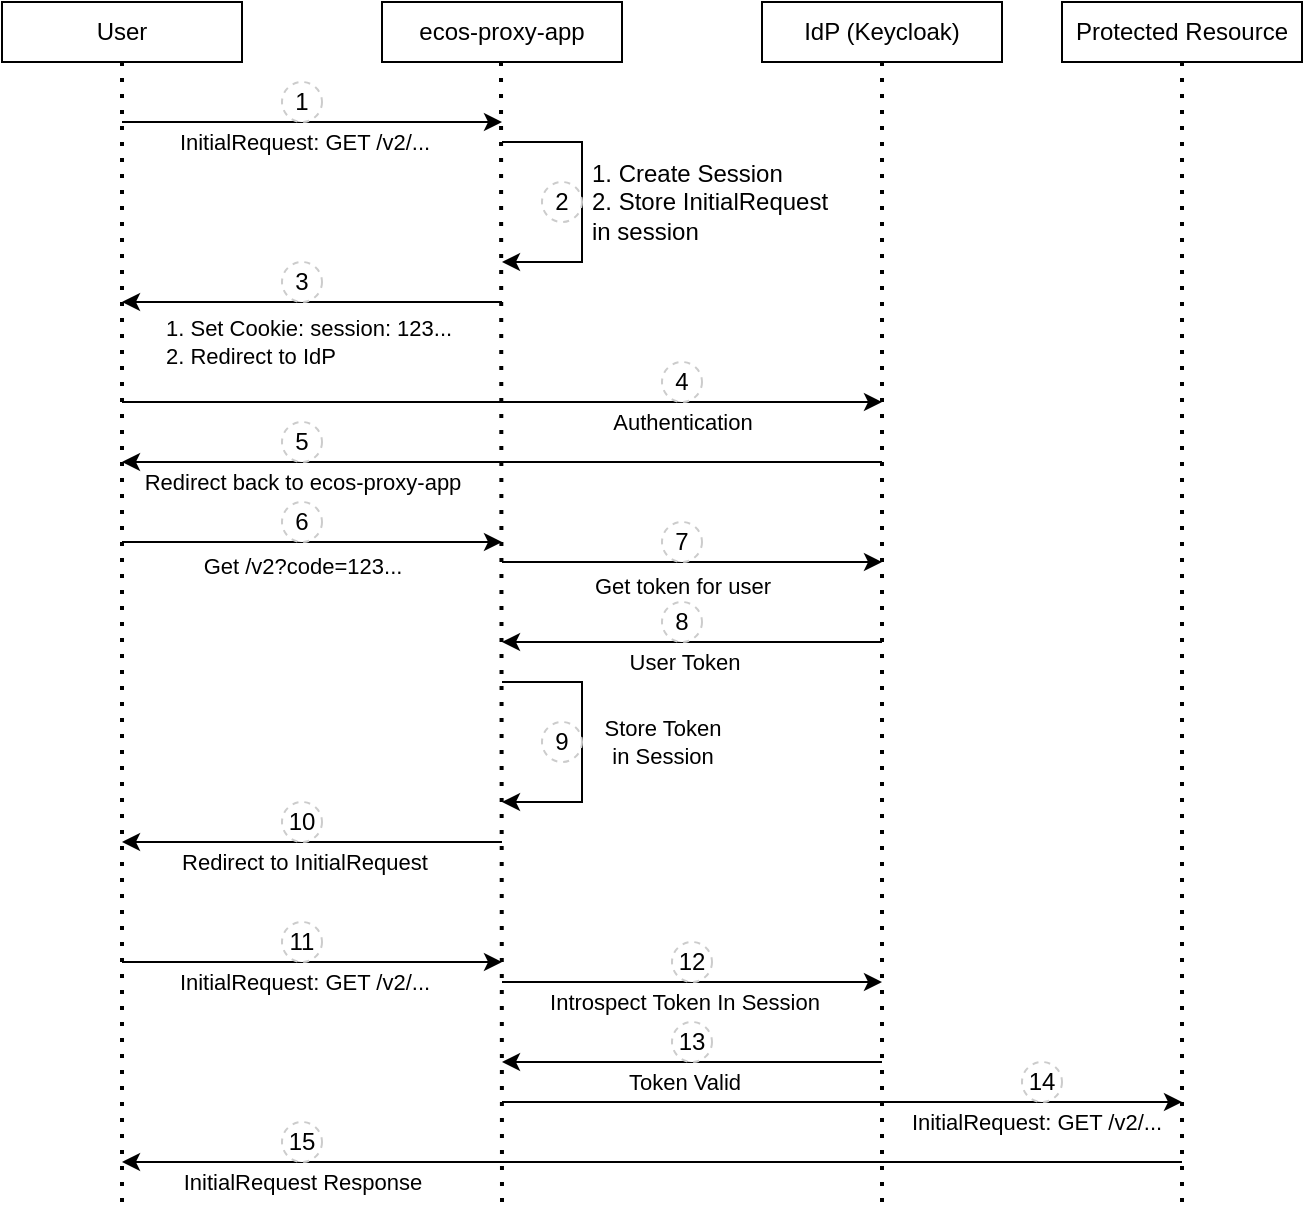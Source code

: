 <mxfile version="16.0.0" type="device"><diagram id="nQdGqbQuWfITDRIhZaRT" name="Page-1"><mxGraphModel dx="1422" dy="905" grid="1" gridSize="10" guides="1" tooltips="1" connect="1" arrows="1" fold="1" page="1" pageScale="1" pageWidth="850" pageHeight="1100" math="0" shadow="0"><root><mxCell id="0"/><mxCell id="1" parent="0"/><mxCell id="GwFFxM1NuvAwtf-lsbGz-1" value="User" style="rounded=0;whiteSpace=wrap;html=1;" parent="1" vertex="1"><mxGeometry x="70" y="50" width="120" height="30" as="geometry"/></mxCell><mxCell id="GwFFxM1NuvAwtf-lsbGz-2" value="ecos-proxy-app" style="rounded=0;whiteSpace=wrap;html=1;" parent="1" vertex="1"><mxGeometry x="260" y="50" width="120" height="30" as="geometry"/></mxCell><mxCell id="GwFFxM1NuvAwtf-lsbGz-3" value="IdP (Keycloak)" style="rounded=0;whiteSpace=wrap;html=1;" parent="1" vertex="1"><mxGeometry x="450" y="50" width="120" height="30" as="geometry"/></mxCell><mxCell id="GwFFxM1NuvAwtf-lsbGz-4" value="Protected Resource" style="rounded=0;whiteSpace=wrap;html=1;" parent="1" vertex="1"><mxGeometry x="600" y="50" width="120" height="30" as="geometry"/></mxCell><mxCell id="GwFFxM1NuvAwtf-lsbGz-5" value="" style="endArrow=none;dashed=1;html=1;dashPattern=1 3;strokeWidth=2;rounded=0;entryX=0.5;entryY=1;entryDx=0;entryDy=0;" parent="1" target="GwFFxM1NuvAwtf-lsbGz-1" edge="1"><mxGeometry width="50" height="50" relative="1" as="geometry"><mxPoint x="130" y="650" as="sourcePoint"/><mxPoint x="190" y="180" as="targetPoint"/><Array as="points"><mxPoint x="130" y="320"/></Array></mxGeometry></mxCell><mxCell id="GwFFxM1NuvAwtf-lsbGz-6" value="" style="endArrow=none;dashed=1;html=1;dashPattern=1 3;strokeWidth=2;rounded=0;entryX=0.5;entryY=1;entryDx=0;entryDy=0;" parent="1" edge="1"><mxGeometry width="50" height="50" relative="1" as="geometry"><mxPoint x="320" y="650" as="sourcePoint"/><mxPoint x="319.5" y="80" as="targetPoint"/></mxGeometry></mxCell><mxCell id="GwFFxM1NuvAwtf-lsbGz-7" value="" style="endArrow=none;dashed=1;html=1;dashPattern=1 3;strokeWidth=2;rounded=0;entryX=0.5;entryY=1;entryDx=0;entryDy=0;" parent="1" target="GwFFxM1NuvAwtf-lsbGz-3" edge="1"><mxGeometry width="50" height="50" relative="1" as="geometry"><mxPoint x="510" y="650" as="sourcePoint"/><mxPoint x="469.5" y="80" as="targetPoint"/></mxGeometry></mxCell><mxCell id="GwFFxM1NuvAwtf-lsbGz-8" value="" style="endArrow=none;dashed=1;html=1;dashPattern=1 3;strokeWidth=2;rounded=0;entryX=0.5;entryY=1;entryDx=0;entryDy=0;" parent="1" target="GwFFxM1NuvAwtf-lsbGz-4" edge="1"><mxGeometry width="50" height="50" relative="1" as="geometry"><mxPoint x="660" y="650" as="sourcePoint"/><mxPoint x="619.5" y="80" as="targetPoint"/></mxGeometry></mxCell><mxCell id="GwFFxM1NuvAwtf-lsbGz-9" value="" style="endArrow=classic;html=1;rounded=0;" parent="1" edge="1"><mxGeometry width="50" height="50" relative="1" as="geometry"><mxPoint x="130" y="110" as="sourcePoint"/><mxPoint x="320" y="110" as="targetPoint"/></mxGeometry></mxCell><mxCell id="GwFFxM1NuvAwtf-lsbGz-10" value="InitialRequest: GET /v2/..." style="edgeLabel;html=1;align=center;verticalAlign=middle;resizable=0;points=[];" parent="GwFFxM1NuvAwtf-lsbGz-9" vertex="1" connectable="0"><mxGeometry x="-0.289" relative="1" as="geometry"><mxPoint x="23" y="10" as="offset"/></mxGeometry></mxCell><mxCell id="GwFFxM1NuvAwtf-lsbGz-11" value="" style="endArrow=classic;html=1;rounded=0;" parent="1" edge="1"><mxGeometry width="50" height="50" relative="1" as="geometry"><mxPoint x="320" y="200" as="sourcePoint"/><mxPoint x="130" y="200" as="targetPoint"/></mxGeometry></mxCell><mxCell id="GwFFxM1NuvAwtf-lsbGz-16" value="1. Set Cookie: session: 123...&lt;br&gt;2. Redirect to IdP" style="edgeLabel;html=1;align=left;verticalAlign=middle;resizable=0;points=[];" parent="GwFFxM1NuvAwtf-lsbGz-11" vertex="1" connectable="0"><mxGeometry x="0.366" y="-2" relative="1" as="geometry"><mxPoint x="-40" y="22" as="offset"/></mxGeometry></mxCell><mxCell id="GwFFxM1NuvAwtf-lsbGz-14" value="" style="endArrow=classic;html=1;rounded=0;" parent="1" edge="1"><mxGeometry width="50" height="50" relative="1" as="geometry"><mxPoint x="320" y="120" as="sourcePoint"/><mxPoint x="320" y="180" as="targetPoint"/><Array as="points"><mxPoint x="360" y="120"/><mxPoint x="360" y="180"/></Array></mxGeometry></mxCell><mxCell id="GwFFxM1NuvAwtf-lsbGz-15" value="1. Create Session&lt;br style=&quot;font-size: 12px;&quot;&gt;2. Store&amp;nbsp;&lt;span style=&quot;font-size: 12px; background-color: rgb(255, 255, 255);&quot;&gt;InitialRequest&lt;br style=&quot;font-size: 12px;&quot;&gt;in session&lt;br style=&quot;font-size: 12px;&quot;&gt;&lt;/span&gt;" style="text;html=1;strokeColor=none;fillColor=none;align=left;verticalAlign=middle;whiteSpace=wrap;rounded=0;fontSize=12;" parent="1" vertex="1"><mxGeometry x="363" y="135" width="125" height="30" as="geometry"/></mxCell><mxCell id="GwFFxM1NuvAwtf-lsbGz-18" value="" style="endArrow=classic;html=1;rounded=0;" parent="1" edge="1"><mxGeometry width="50" height="50" relative="1" as="geometry"><mxPoint x="130" y="250" as="sourcePoint"/><mxPoint x="510" y="250" as="targetPoint"/></mxGeometry></mxCell><mxCell id="GwFFxM1NuvAwtf-lsbGz-19" value="Authentication" style="edgeLabel;html=1;align=center;verticalAlign=middle;resizable=0;points=[];" parent="GwFFxM1NuvAwtf-lsbGz-18" vertex="1" connectable="0"><mxGeometry x="-0.289" relative="1" as="geometry"><mxPoint x="145" y="10" as="offset"/></mxGeometry></mxCell><mxCell id="GwFFxM1NuvAwtf-lsbGz-20" value="" style="endArrow=classic;html=1;rounded=0;" parent="1" edge="1"><mxGeometry width="50" height="50" relative="1" as="geometry"><mxPoint x="510" y="280" as="sourcePoint"/><mxPoint x="130" y="280" as="targetPoint"/></mxGeometry></mxCell><mxCell id="GwFFxM1NuvAwtf-lsbGz-22" value="Redirect back to ecos-proxy-app" style="edgeLabel;html=1;align=center;verticalAlign=middle;resizable=0;points=[];" parent="GwFFxM1NuvAwtf-lsbGz-20" vertex="1" connectable="0"><mxGeometry x="0.681" y="-1" relative="1" as="geometry"><mxPoint x="29" y="11" as="offset"/></mxGeometry></mxCell><mxCell id="GwFFxM1NuvAwtf-lsbGz-23" value="" style="endArrow=classic;html=1;rounded=0;" parent="1" edge="1"><mxGeometry width="50" height="50" relative="1" as="geometry"><mxPoint x="130" y="320" as="sourcePoint"/><mxPoint x="320" y="320" as="targetPoint"/></mxGeometry></mxCell><mxCell id="GwFFxM1NuvAwtf-lsbGz-24" value="Get /v2?code=123..." style="edgeLabel;html=1;align=center;verticalAlign=middle;resizable=0;points=[];" parent="GwFFxM1NuvAwtf-lsbGz-23" vertex="1" connectable="0"><mxGeometry x="0.681" y="-1" relative="1" as="geometry"><mxPoint x="-70" y="11" as="offset"/></mxGeometry></mxCell><mxCell id="GwFFxM1NuvAwtf-lsbGz-25" value="" style="endArrow=classic;html=1;rounded=0;" parent="1" edge="1"><mxGeometry width="50" height="50" relative="1" as="geometry"><mxPoint x="320" y="330" as="sourcePoint"/><mxPoint x="510" y="330" as="targetPoint"/></mxGeometry></mxCell><mxCell id="GwFFxM1NuvAwtf-lsbGz-26" value="Get token for user" style="edgeLabel;html=1;align=center;verticalAlign=middle;resizable=0;points=[];" parent="GwFFxM1NuvAwtf-lsbGz-25" vertex="1" connectable="0"><mxGeometry x="0.681" y="-1" relative="1" as="geometry"><mxPoint x="-70" y="11" as="offset"/></mxGeometry></mxCell><mxCell id="GwFFxM1NuvAwtf-lsbGz-27" value="" style="endArrow=classic;html=1;rounded=0;" parent="1" edge="1"><mxGeometry width="50" height="50" relative="1" as="geometry"><mxPoint x="510" y="370" as="sourcePoint"/><mxPoint x="320" y="370" as="targetPoint"/></mxGeometry></mxCell><mxCell id="GwFFxM1NuvAwtf-lsbGz-28" value="User Token" style="edgeLabel;html=1;align=center;verticalAlign=middle;resizable=0;points=[];" parent="GwFFxM1NuvAwtf-lsbGz-27" vertex="1" connectable="0"><mxGeometry x="0.681" y="-1" relative="1" as="geometry"><mxPoint x="60" y="11" as="offset"/></mxGeometry></mxCell><mxCell id="GwFFxM1NuvAwtf-lsbGz-29" value="" style="endArrow=classic;html=1;rounded=0;" parent="1" edge="1"><mxGeometry width="50" height="50" relative="1" as="geometry"><mxPoint x="320" y="390" as="sourcePoint"/><mxPoint x="320" y="450" as="targetPoint"/><Array as="points"><mxPoint x="360" y="390"/><mxPoint x="360" y="440"/><mxPoint x="360" y="450"/></Array></mxGeometry></mxCell><mxCell id="GwFFxM1NuvAwtf-lsbGz-30" value="Store Token &lt;br&gt;in Session" style="edgeLabel;html=1;align=center;verticalAlign=middle;resizable=0;points=[];" parent="GwFFxM1NuvAwtf-lsbGz-29" vertex="1" connectable="0"><mxGeometry x="-0.241" y="-1" relative="1" as="geometry"><mxPoint x="41" y="17" as="offset"/></mxGeometry></mxCell><mxCell id="GwFFxM1NuvAwtf-lsbGz-31" value="" style="endArrow=classic;html=1;rounded=0;" parent="1" edge="1"><mxGeometry width="50" height="50" relative="1" as="geometry"><mxPoint x="320" y="470" as="sourcePoint"/><mxPoint x="130" y="470" as="targetPoint"/></mxGeometry></mxCell><mxCell id="GwFFxM1NuvAwtf-lsbGz-32" value="Redirect to InitialRequest" style="edgeLabel;html=1;align=center;verticalAlign=middle;resizable=0;points=[];" parent="GwFFxM1NuvAwtf-lsbGz-31" vertex="1" connectable="0"><mxGeometry x="0.681" y="-1" relative="1" as="geometry"><mxPoint x="60" y="11" as="offset"/></mxGeometry></mxCell><mxCell id="GwFFxM1NuvAwtf-lsbGz-36" value="" style="endArrow=classic;html=1;rounded=0;" parent="1" edge="1"><mxGeometry width="50" height="50" relative="1" as="geometry"><mxPoint x="130" y="530" as="sourcePoint"/><mxPoint x="320" y="530" as="targetPoint"/></mxGeometry></mxCell><mxCell id="GwFFxM1NuvAwtf-lsbGz-37" value="InitialRequest: GET /v2/..." style="edgeLabel;html=1;align=center;verticalAlign=middle;resizable=0;points=[];" parent="GwFFxM1NuvAwtf-lsbGz-36" vertex="1" connectable="0"><mxGeometry x="-0.289" relative="1" as="geometry"><mxPoint x="23" y="10" as="offset"/></mxGeometry></mxCell><mxCell id="GwFFxM1NuvAwtf-lsbGz-40" value="" style="endArrow=classic;html=1;rounded=0;" parent="1" edge="1"><mxGeometry width="50" height="50" relative="1" as="geometry"><mxPoint x="320" y="540" as="sourcePoint"/><mxPoint x="510" y="540" as="targetPoint"/></mxGeometry></mxCell><mxCell id="GwFFxM1NuvAwtf-lsbGz-41" value="Introspect Token In Session" style="edgeLabel;html=1;align=center;verticalAlign=middle;resizable=0;points=[];" parent="GwFFxM1NuvAwtf-lsbGz-40" vertex="1" connectable="0"><mxGeometry x="-0.289" relative="1" as="geometry"><mxPoint x="23" y="10" as="offset"/></mxGeometry></mxCell><mxCell id="GwFFxM1NuvAwtf-lsbGz-42" value="" style="endArrow=classic;html=1;rounded=0;" parent="1" edge="1"><mxGeometry width="50" height="50" relative="1" as="geometry"><mxPoint x="510" y="580" as="sourcePoint"/><mxPoint x="320" y="580" as="targetPoint"/></mxGeometry></mxCell><mxCell id="GwFFxM1NuvAwtf-lsbGz-43" value="Token Valid" style="edgeLabel;html=1;align=center;verticalAlign=middle;resizable=0;points=[];" parent="GwFFxM1NuvAwtf-lsbGz-42" vertex="1" connectable="0"><mxGeometry x="-0.289" relative="1" as="geometry"><mxPoint x="-32" y="10" as="offset"/></mxGeometry></mxCell><mxCell id="GwFFxM1NuvAwtf-lsbGz-45" value="" style="endArrow=classic;html=1;rounded=0;" parent="1" edge="1"><mxGeometry width="50" height="50" relative="1" as="geometry"><mxPoint x="320" y="600" as="sourcePoint"/><mxPoint x="660" y="600" as="targetPoint"/></mxGeometry></mxCell><mxCell id="GwFFxM1NuvAwtf-lsbGz-46" value="InitialRequest: GET /v2/..." style="edgeLabel;html=1;align=center;verticalAlign=middle;resizable=0;points=[];" parent="GwFFxM1NuvAwtf-lsbGz-45" vertex="1" connectable="0"><mxGeometry x="-0.289" relative="1" as="geometry"><mxPoint x="146" y="10" as="offset"/></mxGeometry></mxCell><mxCell id="GwFFxM1NuvAwtf-lsbGz-47" value="" style="endArrow=classic;html=1;rounded=0;" parent="1" edge="1"><mxGeometry width="50" height="50" relative="1" as="geometry"><mxPoint x="660" y="630" as="sourcePoint"/><mxPoint x="130" y="630" as="targetPoint"/></mxGeometry></mxCell><mxCell id="GwFFxM1NuvAwtf-lsbGz-48" value="InitialRequest Response" style="edgeLabel;html=1;align=center;verticalAlign=middle;resizable=0;points=[];" parent="GwFFxM1NuvAwtf-lsbGz-47" vertex="1" connectable="0"><mxGeometry x="-0.289" relative="1" as="geometry"><mxPoint x="-252" y="10" as="offset"/></mxGeometry></mxCell><mxCell id="GwFFxM1NuvAwtf-lsbGz-49" value="1" style="ellipse;whiteSpace=wrap;html=1;aspect=fixed;fontSize=12;dashed=1;strokeColor=#CCCCCC;" parent="1" vertex="1"><mxGeometry x="210" y="90" width="20" height="20" as="geometry"/></mxCell><mxCell id="GwFFxM1NuvAwtf-lsbGz-50" value="2" style="ellipse;whiteSpace=wrap;html=1;aspect=fixed;fontSize=12;dashed=1;strokeColor=#CCCCCC;" parent="1" vertex="1"><mxGeometry x="340" y="140" width="20" height="20" as="geometry"/></mxCell><mxCell id="GwFFxM1NuvAwtf-lsbGz-51" value="3" style="ellipse;whiteSpace=wrap;html=1;aspect=fixed;fontSize=12;dashed=1;strokeColor=#CCCCCC;" parent="1" vertex="1"><mxGeometry x="210" y="180" width="20" height="20" as="geometry"/></mxCell><mxCell id="GwFFxM1NuvAwtf-lsbGz-52" value="4" style="ellipse;whiteSpace=wrap;html=1;aspect=fixed;fontSize=12;dashed=1;strokeColor=#CCCCCC;" parent="1" vertex="1"><mxGeometry x="400" y="230" width="20" height="20" as="geometry"/></mxCell><mxCell id="GwFFxM1NuvAwtf-lsbGz-53" value="5" style="ellipse;whiteSpace=wrap;html=1;aspect=fixed;fontSize=12;dashed=1;strokeColor=#CCCCCC;" parent="1" vertex="1"><mxGeometry x="210" y="260" width="20" height="20" as="geometry"/></mxCell><mxCell id="GwFFxM1NuvAwtf-lsbGz-54" value="6" style="ellipse;whiteSpace=wrap;html=1;aspect=fixed;fontSize=12;dashed=1;strokeColor=#CCCCCC;" parent="1" vertex="1"><mxGeometry x="210" y="300" width="20" height="20" as="geometry"/></mxCell><mxCell id="GwFFxM1NuvAwtf-lsbGz-55" value="7" style="ellipse;whiteSpace=wrap;html=1;aspect=fixed;fontSize=12;dashed=1;strokeColor=#CCCCCC;" parent="1" vertex="1"><mxGeometry x="400" y="310" width="20" height="20" as="geometry"/></mxCell><mxCell id="GwFFxM1NuvAwtf-lsbGz-56" value="8" style="ellipse;whiteSpace=wrap;html=1;aspect=fixed;fontSize=12;dashed=1;strokeColor=#CCCCCC;" parent="1" vertex="1"><mxGeometry x="400" y="350" width="20" height="20" as="geometry"/></mxCell><mxCell id="GwFFxM1NuvAwtf-lsbGz-59" value="9" style="ellipse;whiteSpace=wrap;html=1;aspect=fixed;fontSize=12;dashed=1;strokeColor=#CCCCCC;" parent="1" vertex="1"><mxGeometry x="340" y="410" width="20" height="20" as="geometry"/></mxCell><mxCell id="GwFFxM1NuvAwtf-lsbGz-60" value="10" style="ellipse;whiteSpace=wrap;html=1;aspect=fixed;fontSize=12;dashed=1;strokeColor=#CCCCCC;" parent="1" vertex="1"><mxGeometry x="210" y="450" width="20" height="20" as="geometry"/></mxCell><mxCell id="GwFFxM1NuvAwtf-lsbGz-61" value="11" style="ellipse;whiteSpace=wrap;html=1;aspect=fixed;fontSize=12;dashed=1;strokeColor=#CCCCCC;" parent="1" vertex="1"><mxGeometry x="210" y="510" width="20" height="20" as="geometry"/></mxCell><mxCell id="GwFFxM1NuvAwtf-lsbGz-62" value="12" style="ellipse;whiteSpace=wrap;html=1;aspect=fixed;fontSize=12;dashed=1;strokeColor=#CCCCCC;" parent="1" vertex="1"><mxGeometry x="405" y="520" width="20" height="20" as="geometry"/></mxCell><mxCell id="GwFFxM1NuvAwtf-lsbGz-63" value="13" style="ellipse;whiteSpace=wrap;html=1;aspect=fixed;fontSize=12;dashed=1;strokeColor=#CCCCCC;" parent="1" vertex="1"><mxGeometry x="405" y="560" width="20" height="20" as="geometry"/></mxCell><mxCell id="GwFFxM1NuvAwtf-lsbGz-64" value="14" style="ellipse;whiteSpace=wrap;html=1;aspect=fixed;fontSize=12;dashed=1;strokeColor=#CCCCCC;" parent="1" vertex="1"><mxGeometry x="580" y="580" width="20" height="20" as="geometry"/></mxCell><mxCell id="GwFFxM1NuvAwtf-lsbGz-65" value="15" style="ellipse;whiteSpace=wrap;html=1;aspect=fixed;fontSize=12;dashed=1;strokeColor=#CCCCCC;" parent="1" vertex="1"><mxGeometry x="210" y="610" width="20" height="20" as="geometry"/></mxCell></root></mxGraphModel></diagram></mxfile>